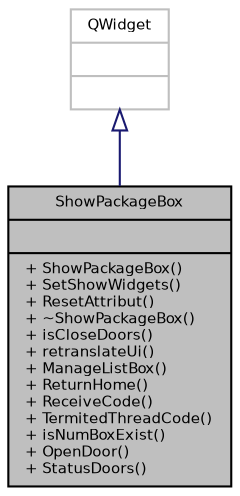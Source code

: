 digraph "ShowPackageBox"
{
 // INTERACTIVE_SVG=YES
  bgcolor="transparent";
  edge [fontname="Helvetica",fontsize="7",labelfontname="Helvetica",labelfontsize="7"];
  node [fontname="Helvetica",fontsize="7",shape=record];
  Node1 [label="{ShowPackageBox\n||+ ShowPackageBox()\l+ SetShowWidgets()\l+ ResetAttribut()\l+ ~ShowPackageBox()\l+ isCloseDoors()\l+ retranslateUi()\l+ ManageListBox()\l+ ReturnHome()\l+ ReceiveCode()\l+ TermitedThreadCode()\l+ isNumBoxExist()\l+ OpenDoor()\l+ StatusDoors()\l}",height=0.2,width=0.4,color="black", fillcolor="grey75", style="filled", fontcolor="black"];
  Node2 -> Node1 [dir="back",color="midnightblue",fontsize="7",style="solid",arrowtail="onormal",fontname="Helvetica"];
  Node2 [label="{QWidget\n||}",height=0.2,width=0.4,color="grey75"];
}
